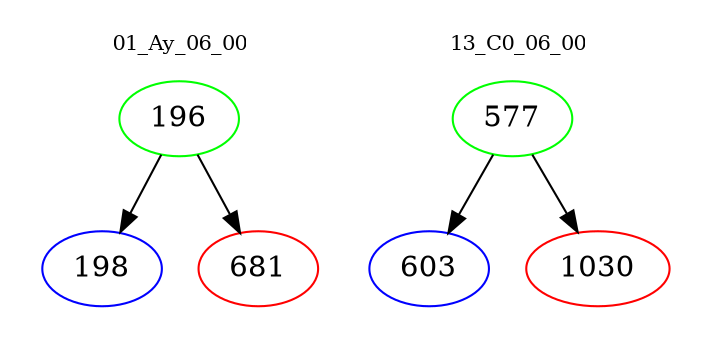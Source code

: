digraph{
subgraph cluster_0 {
color = white
label = "01_Ay_06_00";
fontsize=10;
T0_196 [label="196", color="green"]
T0_196 -> T0_198 [color="black"]
T0_198 [label="198", color="blue"]
T0_196 -> T0_681 [color="black"]
T0_681 [label="681", color="red"]
}
subgraph cluster_1 {
color = white
label = "13_C0_06_00";
fontsize=10;
T1_577 [label="577", color="green"]
T1_577 -> T1_603 [color="black"]
T1_603 [label="603", color="blue"]
T1_577 -> T1_1030 [color="black"]
T1_1030 [label="1030", color="red"]
}
}
